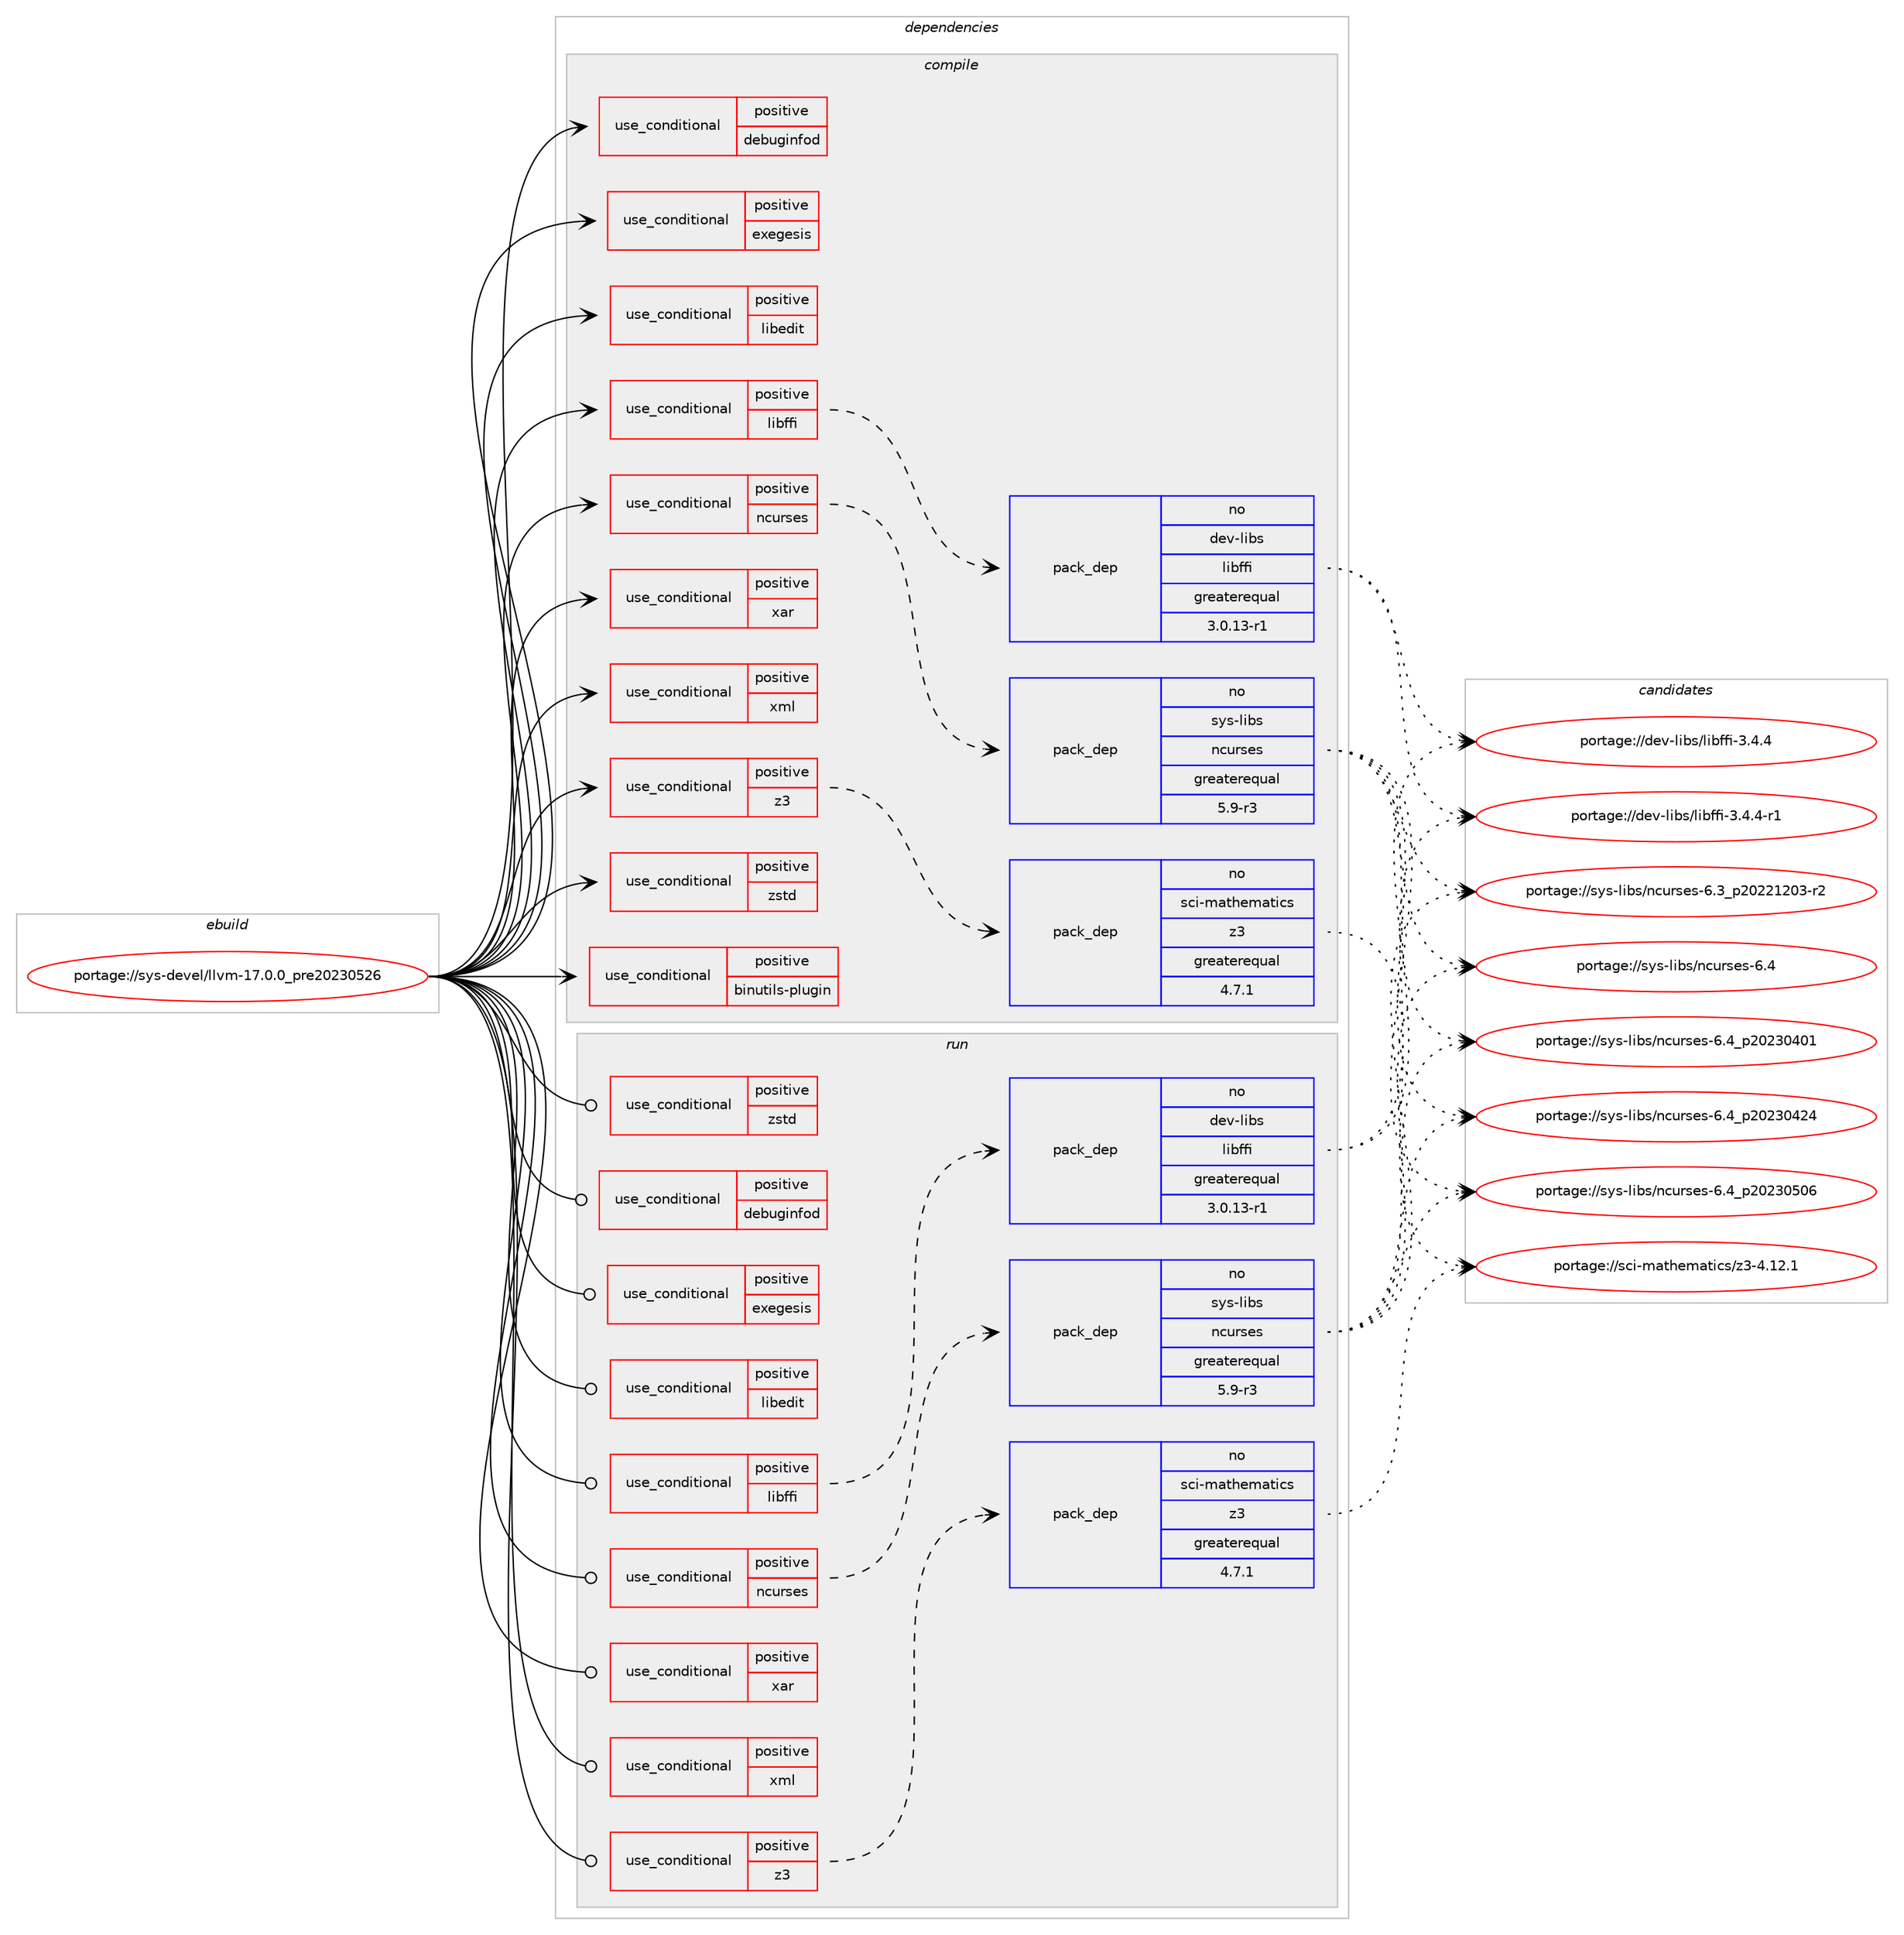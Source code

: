 digraph prolog {

# *************
# Graph options
# *************

newrank=true;
concentrate=true;
compound=true;
graph [rankdir=LR,fontname=Helvetica,fontsize=10,ranksep=1.5];#, ranksep=2.5, nodesep=0.2];
edge  [arrowhead=vee];
node  [fontname=Helvetica,fontsize=10];

# **********
# The ebuild
# **********

subgraph cluster_leftcol {
color=gray;
label=<<i>ebuild</i>>;
id [label="portage://sys-devel/llvm-17.0.0_pre20230526", color=red, width=4, href="../sys-devel/llvm-17.0.0_pre20230526.svg"];
}

# ****************
# The dependencies
# ****************

subgraph cluster_midcol {
color=gray;
label=<<i>dependencies</i>>;
subgraph cluster_compile {
fillcolor="#eeeeee";
style=filled;
label=<<i>compile</i>>;
subgraph cond2084 {
dependency3400 [label=<<TABLE BORDER="0" CELLBORDER="1" CELLSPACING="0" CELLPADDING="4"><TR><TD ROWSPAN="3" CELLPADDING="10">use_conditional</TD></TR><TR><TD>positive</TD></TR><TR><TD>binutils-plugin</TD></TR></TABLE>>, shape=none, color=red];
# *** BEGIN UNKNOWN DEPENDENCY TYPE (TODO) ***
# dependency3400 -> package_dependency(portage://sys-devel/llvm-17.0.0_pre20230526,install,no,sys-libs,binutils-libs,none,[,,],[],[])
# *** END UNKNOWN DEPENDENCY TYPE (TODO) ***

}
id:e -> dependency3400:w [weight=20,style="solid",arrowhead="vee"];
subgraph cond2085 {
dependency3401 [label=<<TABLE BORDER="0" CELLBORDER="1" CELLSPACING="0" CELLPADDING="4"><TR><TD ROWSPAN="3" CELLPADDING="10">use_conditional</TD></TR><TR><TD>positive</TD></TR><TR><TD>debuginfod</TD></TR></TABLE>>, shape=none, color=red];
# *** BEGIN UNKNOWN DEPENDENCY TYPE (TODO) ***
# dependency3401 -> package_dependency(portage://sys-devel/llvm-17.0.0_pre20230526,install,no,net-misc,curl,none,[,,],any_same_slot,[])
# *** END UNKNOWN DEPENDENCY TYPE (TODO) ***

# *** BEGIN UNKNOWN DEPENDENCY TYPE (TODO) ***
# dependency3401 -> package_dependency(portage://sys-devel/llvm-17.0.0_pre20230526,install,no,dev-cpp,cpp-httplib,none,[,,],any_same_slot,[])
# *** END UNKNOWN DEPENDENCY TYPE (TODO) ***

}
id:e -> dependency3401:w [weight=20,style="solid",arrowhead="vee"];
subgraph cond2086 {
dependency3402 [label=<<TABLE BORDER="0" CELLBORDER="1" CELLSPACING="0" CELLPADDING="4"><TR><TD ROWSPAN="3" CELLPADDING="10">use_conditional</TD></TR><TR><TD>positive</TD></TR><TR><TD>exegesis</TD></TR></TABLE>>, shape=none, color=red];
# *** BEGIN UNKNOWN DEPENDENCY TYPE (TODO) ***
# dependency3402 -> package_dependency(portage://sys-devel/llvm-17.0.0_pre20230526,install,no,dev-libs,libpfm,none,[,,],any_same_slot,[])
# *** END UNKNOWN DEPENDENCY TYPE (TODO) ***

}
id:e -> dependency3402:w [weight=20,style="solid",arrowhead="vee"];
subgraph cond2087 {
dependency3403 [label=<<TABLE BORDER="0" CELLBORDER="1" CELLSPACING="0" CELLPADDING="4"><TR><TD ROWSPAN="3" CELLPADDING="10">use_conditional</TD></TR><TR><TD>positive</TD></TR><TR><TD>libedit</TD></TR></TABLE>>, shape=none, color=red];
# *** BEGIN UNKNOWN DEPENDENCY TYPE (TODO) ***
# dependency3403 -> package_dependency(portage://sys-devel/llvm-17.0.0_pre20230526,install,no,dev-libs,libedit,none,[,,],[slot(0),equal],[use(optenable(abi_x86_32),negative),use(optenable(abi_x86_64),negative),use(optenable(abi_x86_x32),negative),use(optenable(abi_mips_n32),negative),use(optenable(abi_mips_n64),negative),use(optenable(abi_mips_o32),negative),use(optenable(abi_s390_32),negative),use(optenable(abi_s390_64),negative)])
# *** END UNKNOWN DEPENDENCY TYPE (TODO) ***

}
id:e -> dependency3403:w [weight=20,style="solid",arrowhead="vee"];
subgraph cond2088 {
dependency3404 [label=<<TABLE BORDER="0" CELLBORDER="1" CELLSPACING="0" CELLPADDING="4"><TR><TD ROWSPAN="3" CELLPADDING="10">use_conditional</TD></TR><TR><TD>positive</TD></TR><TR><TD>libffi</TD></TR></TABLE>>, shape=none, color=red];
subgraph pack1295 {
dependency3405 [label=<<TABLE BORDER="0" CELLBORDER="1" CELLSPACING="0" CELLPADDING="4" WIDTH="220"><TR><TD ROWSPAN="6" CELLPADDING="30">pack_dep</TD></TR><TR><TD WIDTH="110">no</TD></TR><TR><TD>dev-libs</TD></TR><TR><TD>libffi</TD></TR><TR><TD>greaterequal</TD></TR><TR><TD>3.0.13-r1</TD></TR></TABLE>>, shape=none, color=blue];
}
dependency3404:e -> dependency3405:w [weight=20,style="dashed",arrowhead="vee"];
}
id:e -> dependency3404:w [weight=20,style="solid",arrowhead="vee"];
subgraph cond2089 {
dependency3406 [label=<<TABLE BORDER="0" CELLBORDER="1" CELLSPACING="0" CELLPADDING="4"><TR><TD ROWSPAN="3" CELLPADDING="10">use_conditional</TD></TR><TR><TD>positive</TD></TR><TR><TD>ncurses</TD></TR></TABLE>>, shape=none, color=red];
subgraph pack1296 {
dependency3407 [label=<<TABLE BORDER="0" CELLBORDER="1" CELLSPACING="0" CELLPADDING="4" WIDTH="220"><TR><TD ROWSPAN="6" CELLPADDING="30">pack_dep</TD></TR><TR><TD WIDTH="110">no</TD></TR><TR><TD>sys-libs</TD></TR><TR><TD>ncurses</TD></TR><TR><TD>greaterequal</TD></TR><TR><TD>5.9-r3</TD></TR></TABLE>>, shape=none, color=blue];
}
dependency3406:e -> dependency3407:w [weight=20,style="dashed",arrowhead="vee"];
}
id:e -> dependency3406:w [weight=20,style="solid",arrowhead="vee"];
subgraph cond2090 {
dependency3408 [label=<<TABLE BORDER="0" CELLBORDER="1" CELLSPACING="0" CELLPADDING="4"><TR><TD ROWSPAN="3" CELLPADDING="10">use_conditional</TD></TR><TR><TD>positive</TD></TR><TR><TD>xar</TD></TR></TABLE>>, shape=none, color=red];
# *** BEGIN UNKNOWN DEPENDENCY TYPE (TODO) ***
# dependency3408 -> package_dependency(portage://sys-devel/llvm-17.0.0_pre20230526,install,no,app-arch,xar,none,[,,],[],[])
# *** END UNKNOWN DEPENDENCY TYPE (TODO) ***

}
id:e -> dependency3408:w [weight=20,style="solid",arrowhead="vee"];
subgraph cond2091 {
dependency3409 [label=<<TABLE BORDER="0" CELLBORDER="1" CELLSPACING="0" CELLPADDING="4"><TR><TD ROWSPAN="3" CELLPADDING="10">use_conditional</TD></TR><TR><TD>positive</TD></TR><TR><TD>xml</TD></TR></TABLE>>, shape=none, color=red];
# *** BEGIN UNKNOWN DEPENDENCY TYPE (TODO) ***
# dependency3409 -> package_dependency(portage://sys-devel/llvm-17.0.0_pre20230526,install,no,dev-libs,libxml2,none,[,,],[slot(2),equal],[use(optenable(abi_x86_32),negative),use(optenable(abi_x86_64),negative),use(optenable(abi_x86_x32),negative),use(optenable(abi_mips_n32),negative),use(optenable(abi_mips_n64),negative),use(optenable(abi_mips_o32),negative),use(optenable(abi_s390_32),negative),use(optenable(abi_s390_64),negative)])
# *** END UNKNOWN DEPENDENCY TYPE (TODO) ***

}
id:e -> dependency3409:w [weight=20,style="solid",arrowhead="vee"];
subgraph cond2092 {
dependency3410 [label=<<TABLE BORDER="0" CELLBORDER="1" CELLSPACING="0" CELLPADDING="4"><TR><TD ROWSPAN="3" CELLPADDING="10">use_conditional</TD></TR><TR><TD>positive</TD></TR><TR><TD>z3</TD></TR></TABLE>>, shape=none, color=red];
subgraph pack1297 {
dependency3411 [label=<<TABLE BORDER="0" CELLBORDER="1" CELLSPACING="0" CELLPADDING="4" WIDTH="220"><TR><TD ROWSPAN="6" CELLPADDING="30">pack_dep</TD></TR><TR><TD WIDTH="110">no</TD></TR><TR><TD>sci-mathematics</TD></TR><TR><TD>z3</TD></TR><TR><TD>greaterequal</TD></TR><TR><TD>4.7.1</TD></TR></TABLE>>, shape=none, color=blue];
}
dependency3410:e -> dependency3411:w [weight=20,style="dashed",arrowhead="vee"];
}
id:e -> dependency3410:w [weight=20,style="solid",arrowhead="vee"];
subgraph cond2093 {
dependency3412 [label=<<TABLE BORDER="0" CELLBORDER="1" CELLSPACING="0" CELLPADDING="4"><TR><TD ROWSPAN="3" CELLPADDING="10">use_conditional</TD></TR><TR><TD>positive</TD></TR><TR><TD>zstd</TD></TR></TABLE>>, shape=none, color=red];
# *** BEGIN UNKNOWN DEPENDENCY TYPE (TODO) ***
# dependency3412 -> package_dependency(portage://sys-devel/llvm-17.0.0_pre20230526,install,no,app-arch,zstd,none,[,,],any_same_slot,[use(optenable(abi_x86_32),negative),use(optenable(abi_x86_64),negative),use(optenable(abi_x86_x32),negative),use(optenable(abi_mips_n32),negative),use(optenable(abi_mips_n64),negative),use(optenable(abi_mips_o32),negative),use(optenable(abi_s390_32),negative),use(optenable(abi_s390_64),negative)])
# *** END UNKNOWN DEPENDENCY TYPE (TODO) ***

}
id:e -> dependency3412:w [weight=20,style="solid",arrowhead="vee"];
# *** BEGIN UNKNOWN DEPENDENCY TYPE (TODO) ***
# id -> package_dependency(portage://sys-devel/llvm-17.0.0_pre20230526,install,no,sys-libs,zlib,none,[,,],[slot(0),equal],[use(optenable(abi_x86_32),negative),use(optenable(abi_x86_64),negative),use(optenable(abi_x86_x32),negative),use(optenable(abi_mips_n32),negative),use(optenable(abi_mips_n64),negative),use(optenable(abi_mips_o32),negative),use(optenable(abi_s390_32),negative),use(optenable(abi_s390_64),negative)])
# *** END UNKNOWN DEPENDENCY TYPE (TODO) ***

}
subgraph cluster_compileandrun {
fillcolor="#eeeeee";
style=filled;
label=<<i>compile and run</i>>;
}
subgraph cluster_run {
fillcolor="#eeeeee";
style=filled;
label=<<i>run</i>>;
subgraph cond2094 {
dependency3413 [label=<<TABLE BORDER="0" CELLBORDER="1" CELLSPACING="0" CELLPADDING="4"><TR><TD ROWSPAN="3" CELLPADDING="10">use_conditional</TD></TR><TR><TD>positive</TD></TR><TR><TD>debuginfod</TD></TR></TABLE>>, shape=none, color=red];
# *** BEGIN UNKNOWN DEPENDENCY TYPE (TODO) ***
# dependency3413 -> package_dependency(portage://sys-devel/llvm-17.0.0_pre20230526,run,no,net-misc,curl,none,[,,],any_same_slot,[])
# *** END UNKNOWN DEPENDENCY TYPE (TODO) ***

# *** BEGIN UNKNOWN DEPENDENCY TYPE (TODO) ***
# dependency3413 -> package_dependency(portage://sys-devel/llvm-17.0.0_pre20230526,run,no,dev-cpp,cpp-httplib,none,[,,],any_same_slot,[])
# *** END UNKNOWN DEPENDENCY TYPE (TODO) ***

}
id:e -> dependency3413:w [weight=20,style="solid",arrowhead="odot"];
subgraph cond2095 {
dependency3414 [label=<<TABLE BORDER="0" CELLBORDER="1" CELLSPACING="0" CELLPADDING="4"><TR><TD ROWSPAN="3" CELLPADDING="10">use_conditional</TD></TR><TR><TD>positive</TD></TR><TR><TD>exegesis</TD></TR></TABLE>>, shape=none, color=red];
# *** BEGIN UNKNOWN DEPENDENCY TYPE (TODO) ***
# dependency3414 -> package_dependency(portage://sys-devel/llvm-17.0.0_pre20230526,run,no,dev-libs,libpfm,none,[,,],any_same_slot,[])
# *** END UNKNOWN DEPENDENCY TYPE (TODO) ***

}
id:e -> dependency3414:w [weight=20,style="solid",arrowhead="odot"];
subgraph cond2096 {
dependency3415 [label=<<TABLE BORDER="0" CELLBORDER="1" CELLSPACING="0" CELLPADDING="4"><TR><TD ROWSPAN="3" CELLPADDING="10">use_conditional</TD></TR><TR><TD>positive</TD></TR><TR><TD>libedit</TD></TR></TABLE>>, shape=none, color=red];
# *** BEGIN UNKNOWN DEPENDENCY TYPE (TODO) ***
# dependency3415 -> package_dependency(portage://sys-devel/llvm-17.0.0_pre20230526,run,no,dev-libs,libedit,none,[,,],[slot(0),equal],[use(optenable(abi_x86_32),negative),use(optenable(abi_x86_64),negative),use(optenable(abi_x86_x32),negative),use(optenable(abi_mips_n32),negative),use(optenable(abi_mips_n64),negative),use(optenable(abi_mips_o32),negative),use(optenable(abi_s390_32),negative),use(optenable(abi_s390_64),negative)])
# *** END UNKNOWN DEPENDENCY TYPE (TODO) ***

}
id:e -> dependency3415:w [weight=20,style="solid",arrowhead="odot"];
subgraph cond2097 {
dependency3416 [label=<<TABLE BORDER="0" CELLBORDER="1" CELLSPACING="0" CELLPADDING="4"><TR><TD ROWSPAN="3" CELLPADDING="10">use_conditional</TD></TR><TR><TD>positive</TD></TR><TR><TD>libffi</TD></TR></TABLE>>, shape=none, color=red];
subgraph pack1298 {
dependency3417 [label=<<TABLE BORDER="0" CELLBORDER="1" CELLSPACING="0" CELLPADDING="4" WIDTH="220"><TR><TD ROWSPAN="6" CELLPADDING="30">pack_dep</TD></TR><TR><TD WIDTH="110">no</TD></TR><TR><TD>dev-libs</TD></TR><TR><TD>libffi</TD></TR><TR><TD>greaterequal</TD></TR><TR><TD>3.0.13-r1</TD></TR></TABLE>>, shape=none, color=blue];
}
dependency3416:e -> dependency3417:w [weight=20,style="dashed",arrowhead="vee"];
}
id:e -> dependency3416:w [weight=20,style="solid",arrowhead="odot"];
subgraph cond2098 {
dependency3418 [label=<<TABLE BORDER="0" CELLBORDER="1" CELLSPACING="0" CELLPADDING="4"><TR><TD ROWSPAN="3" CELLPADDING="10">use_conditional</TD></TR><TR><TD>positive</TD></TR><TR><TD>ncurses</TD></TR></TABLE>>, shape=none, color=red];
subgraph pack1299 {
dependency3419 [label=<<TABLE BORDER="0" CELLBORDER="1" CELLSPACING="0" CELLPADDING="4" WIDTH="220"><TR><TD ROWSPAN="6" CELLPADDING="30">pack_dep</TD></TR><TR><TD WIDTH="110">no</TD></TR><TR><TD>sys-libs</TD></TR><TR><TD>ncurses</TD></TR><TR><TD>greaterequal</TD></TR><TR><TD>5.9-r3</TD></TR></TABLE>>, shape=none, color=blue];
}
dependency3418:e -> dependency3419:w [weight=20,style="dashed",arrowhead="vee"];
}
id:e -> dependency3418:w [weight=20,style="solid",arrowhead="odot"];
subgraph cond2099 {
dependency3420 [label=<<TABLE BORDER="0" CELLBORDER="1" CELLSPACING="0" CELLPADDING="4"><TR><TD ROWSPAN="3" CELLPADDING="10">use_conditional</TD></TR><TR><TD>positive</TD></TR><TR><TD>xar</TD></TR></TABLE>>, shape=none, color=red];
# *** BEGIN UNKNOWN DEPENDENCY TYPE (TODO) ***
# dependency3420 -> package_dependency(portage://sys-devel/llvm-17.0.0_pre20230526,run,no,app-arch,xar,none,[,,],[],[])
# *** END UNKNOWN DEPENDENCY TYPE (TODO) ***

}
id:e -> dependency3420:w [weight=20,style="solid",arrowhead="odot"];
subgraph cond2100 {
dependency3421 [label=<<TABLE BORDER="0" CELLBORDER="1" CELLSPACING="0" CELLPADDING="4"><TR><TD ROWSPAN="3" CELLPADDING="10">use_conditional</TD></TR><TR><TD>positive</TD></TR><TR><TD>xml</TD></TR></TABLE>>, shape=none, color=red];
# *** BEGIN UNKNOWN DEPENDENCY TYPE (TODO) ***
# dependency3421 -> package_dependency(portage://sys-devel/llvm-17.0.0_pre20230526,run,no,dev-libs,libxml2,none,[,,],[slot(2),equal],[use(optenable(abi_x86_32),negative),use(optenable(abi_x86_64),negative),use(optenable(abi_x86_x32),negative),use(optenable(abi_mips_n32),negative),use(optenable(abi_mips_n64),negative),use(optenable(abi_mips_o32),negative),use(optenable(abi_s390_32),negative),use(optenable(abi_s390_64),negative)])
# *** END UNKNOWN DEPENDENCY TYPE (TODO) ***

}
id:e -> dependency3421:w [weight=20,style="solid",arrowhead="odot"];
subgraph cond2101 {
dependency3422 [label=<<TABLE BORDER="0" CELLBORDER="1" CELLSPACING="0" CELLPADDING="4"><TR><TD ROWSPAN="3" CELLPADDING="10">use_conditional</TD></TR><TR><TD>positive</TD></TR><TR><TD>z3</TD></TR></TABLE>>, shape=none, color=red];
subgraph pack1300 {
dependency3423 [label=<<TABLE BORDER="0" CELLBORDER="1" CELLSPACING="0" CELLPADDING="4" WIDTH="220"><TR><TD ROWSPAN="6" CELLPADDING="30">pack_dep</TD></TR><TR><TD WIDTH="110">no</TD></TR><TR><TD>sci-mathematics</TD></TR><TR><TD>z3</TD></TR><TR><TD>greaterequal</TD></TR><TR><TD>4.7.1</TD></TR></TABLE>>, shape=none, color=blue];
}
dependency3422:e -> dependency3423:w [weight=20,style="dashed",arrowhead="vee"];
}
id:e -> dependency3422:w [weight=20,style="solid",arrowhead="odot"];
subgraph cond2102 {
dependency3424 [label=<<TABLE BORDER="0" CELLBORDER="1" CELLSPACING="0" CELLPADDING="4"><TR><TD ROWSPAN="3" CELLPADDING="10">use_conditional</TD></TR><TR><TD>positive</TD></TR><TR><TD>zstd</TD></TR></TABLE>>, shape=none, color=red];
# *** BEGIN UNKNOWN DEPENDENCY TYPE (TODO) ***
# dependency3424 -> package_dependency(portage://sys-devel/llvm-17.0.0_pre20230526,run,no,app-arch,zstd,none,[,,],any_same_slot,[use(optenable(abi_x86_32),negative),use(optenable(abi_x86_64),negative),use(optenable(abi_x86_x32),negative),use(optenable(abi_mips_n32),negative),use(optenable(abi_mips_n64),negative),use(optenable(abi_mips_o32),negative),use(optenable(abi_s390_32),negative),use(optenable(abi_s390_64),negative)])
# *** END UNKNOWN DEPENDENCY TYPE (TODO) ***

}
id:e -> dependency3424:w [weight=20,style="solid",arrowhead="odot"];
# *** BEGIN UNKNOWN DEPENDENCY TYPE (TODO) ***
# id -> package_dependency(portage://sys-devel/llvm-17.0.0_pre20230526,run,no,sys-libs,zlib,none,[,,],[slot(0),equal],[use(optenable(abi_x86_32),negative),use(optenable(abi_x86_64),negative),use(optenable(abi_x86_x32),negative),use(optenable(abi_mips_n32),negative),use(optenable(abi_mips_n64),negative),use(optenable(abi_mips_o32),negative),use(optenable(abi_s390_32),negative),use(optenable(abi_s390_64),negative)])
# *** END UNKNOWN DEPENDENCY TYPE (TODO) ***

# *** BEGIN UNKNOWN DEPENDENCY TYPE (TODO) ***
# id -> package_dependency(portage://sys-devel/llvm-17.0.0_pre20230526,run,weak,sys-devel,llvm,none,[,,],[slot(0)],[])
# *** END UNKNOWN DEPENDENCY TYPE (TODO) ***

}
}

# **************
# The candidates
# **************

subgraph cluster_choices {
rank=same;
color=gray;
label=<<i>candidates</i>>;

subgraph choice1295 {
color=black;
nodesep=1;
choice10010111845108105981154710810598102102105455146524652 [label="portage://dev-libs/libffi-3.4.4", color=red, width=4,href="../dev-libs/libffi-3.4.4.svg"];
choice100101118451081059811547108105981021021054551465246524511449 [label="portage://dev-libs/libffi-3.4.4-r1", color=red, width=4,href="../dev-libs/libffi-3.4.4-r1.svg"];
dependency3405:e -> choice10010111845108105981154710810598102102105455146524652:w [style=dotted,weight="100"];
dependency3405:e -> choice100101118451081059811547108105981021021054551465246524511449:w [style=dotted,weight="100"];
}
subgraph choice1296 {
color=black;
nodesep=1;
choice11512111545108105981154711099117114115101115455446519511250485050495048514511450 [label="portage://sys-libs/ncurses-6.3_p20221203-r2", color=red, width=4,href="../sys-libs/ncurses-6.3_p20221203-r2.svg"];
choice1151211154510810598115471109911711411510111545544652 [label="portage://sys-libs/ncurses-6.4", color=red, width=4,href="../sys-libs/ncurses-6.4.svg"];
choice1151211154510810598115471109911711411510111545544652951125048505148524849 [label="portage://sys-libs/ncurses-6.4_p20230401", color=red, width=4,href="../sys-libs/ncurses-6.4_p20230401.svg"];
choice1151211154510810598115471109911711411510111545544652951125048505148525052 [label="portage://sys-libs/ncurses-6.4_p20230424", color=red, width=4,href="../sys-libs/ncurses-6.4_p20230424.svg"];
choice1151211154510810598115471109911711411510111545544652951125048505148534854 [label="portage://sys-libs/ncurses-6.4_p20230506", color=red, width=4,href="../sys-libs/ncurses-6.4_p20230506.svg"];
dependency3407:e -> choice11512111545108105981154711099117114115101115455446519511250485050495048514511450:w [style=dotted,weight="100"];
dependency3407:e -> choice1151211154510810598115471109911711411510111545544652:w [style=dotted,weight="100"];
dependency3407:e -> choice1151211154510810598115471109911711411510111545544652951125048505148524849:w [style=dotted,weight="100"];
dependency3407:e -> choice1151211154510810598115471109911711411510111545544652951125048505148525052:w [style=dotted,weight="100"];
dependency3407:e -> choice1151211154510810598115471109911711411510111545544652951125048505148534854:w [style=dotted,weight="100"];
}
subgraph choice1297 {
color=black;
nodesep=1;
choice1159910545109971161041011099711610599115471225145524649504649 [label="portage://sci-mathematics/z3-4.12.1", color=red, width=4,href="../sci-mathematics/z3-4.12.1.svg"];
dependency3411:e -> choice1159910545109971161041011099711610599115471225145524649504649:w [style=dotted,weight="100"];
}
subgraph choice1298 {
color=black;
nodesep=1;
choice10010111845108105981154710810598102102105455146524652 [label="portage://dev-libs/libffi-3.4.4", color=red, width=4,href="../dev-libs/libffi-3.4.4.svg"];
choice100101118451081059811547108105981021021054551465246524511449 [label="portage://dev-libs/libffi-3.4.4-r1", color=red, width=4,href="../dev-libs/libffi-3.4.4-r1.svg"];
dependency3417:e -> choice10010111845108105981154710810598102102105455146524652:w [style=dotted,weight="100"];
dependency3417:e -> choice100101118451081059811547108105981021021054551465246524511449:w [style=dotted,weight="100"];
}
subgraph choice1299 {
color=black;
nodesep=1;
choice11512111545108105981154711099117114115101115455446519511250485050495048514511450 [label="portage://sys-libs/ncurses-6.3_p20221203-r2", color=red, width=4,href="../sys-libs/ncurses-6.3_p20221203-r2.svg"];
choice1151211154510810598115471109911711411510111545544652 [label="portage://sys-libs/ncurses-6.4", color=red, width=4,href="../sys-libs/ncurses-6.4.svg"];
choice1151211154510810598115471109911711411510111545544652951125048505148524849 [label="portage://sys-libs/ncurses-6.4_p20230401", color=red, width=4,href="../sys-libs/ncurses-6.4_p20230401.svg"];
choice1151211154510810598115471109911711411510111545544652951125048505148525052 [label="portage://sys-libs/ncurses-6.4_p20230424", color=red, width=4,href="../sys-libs/ncurses-6.4_p20230424.svg"];
choice1151211154510810598115471109911711411510111545544652951125048505148534854 [label="portage://sys-libs/ncurses-6.4_p20230506", color=red, width=4,href="../sys-libs/ncurses-6.4_p20230506.svg"];
dependency3419:e -> choice11512111545108105981154711099117114115101115455446519511250485050495048514511450:w [style=dotted,weight="100"];
dependency3419:e -> choice1151211154510810598115471109911711411510111545544652:w [style=dotted,weight="100"];
dependency3419:e -> choice1151211154510810598115471109911711411510111545544652951125048505148524849:w [style=dotted,weight="100"];
dependency3419:e -> choice1151211154510810598115471109911711411510111545544652951125048505148525052:w [style=dotted,weight="100"];
dependency3419:e -> choice1151211154510810598115471109911711411510111545544652951125048505148534854:w [style=dotted,weight="100"];
}
subgraph choice1300 {
color=black;
nodesep=1;
choice1159910545109971161041011099711610599115471225145524649504649 [label="portage://sci-mathematics/z3-4.12.1", color=red, width=4,href="../sci-mathematics/z3-4.12.1.svg"];
dependency3423:e -> choice1159910545109971161041011099711610599115471225145524649504649:w [style=dotted,weight="100"];
}
}

}

